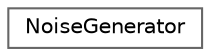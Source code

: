 digraph "Graphical Class Hierarchy"
{
 // LATEX_PDF_SIZE
  bgcolor="transparent";
  edge [fontname=Helvetica,fontsize=10,labelfontname=Helvetica,labelfontsize=10];
  node [fontname=Helvetica,fontsize=10,shape=box,height=0.2,width=0.4];
  rankdir="LR";
  Node0 [id="Node000000",label="NoiseGenerator",height=0.2,width=0.4,color="grey40", fillcolor="white", style="filled",URL="$da/d7a/struct_noise_generator.html",tooltip=" "];
}
